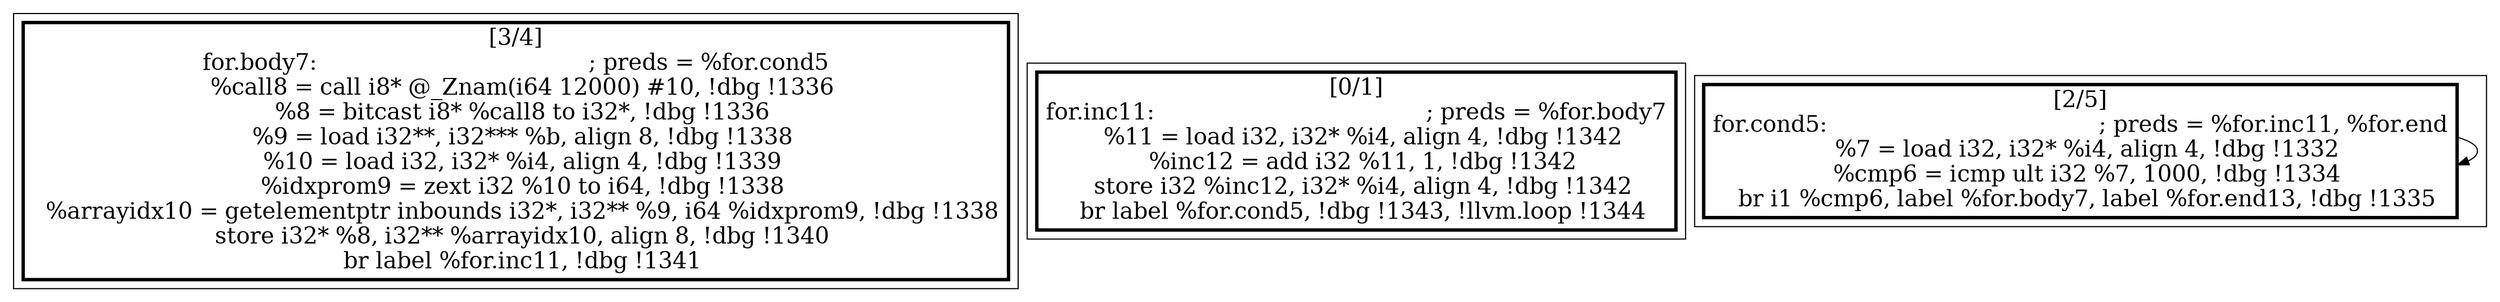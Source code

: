 
digraph G {





subgraph cluster2 {


node731 [penwidth=3.0,fontsize=20,shape=rectangle,label="[3/4]
for.body7:                                        ; preds = %for.cond5
  %call8 = call i8* @_Znam(i64 12000) #10, !dbg !1336
  %8 = bitcast i8* %call8 to i32*, !dbg !1336
  %9 = load i32**, i32*** %b, align 8, !dbg !1338
  %10 = load i32, i32* %i4, align 4, !dbg !1339
  %idxprom9 = zext i32 %10 to i64, !dbg !1338
  %arrayidx10 = getelementptr inbounds i32*, i32** %9, i64 %idxprom9, !dbg !1338
  store i32* %8, i32** %arrayidx10, align 8, !dbg !1340
  br label %for.inc11, !dbg !1341
" ]



}

subgraph cluster0 {


node729 [penwidth=3.0,fontsize=20,shape=rectangle,label="[0/1]
for.inc11:                                        ; preds = %for.body7
  %11 = load i32, i32* %i4, align 4, !dbg !1342
  %inc12 = add i32 %11, 1, !dbg !1342
  store i32 %inc12, i32* %i4, align 4, !dbg !1342
  br label %for.cond5, !dbg !1343, !llvm.loop !1344
" ]



}

subgraph cluster1 {


node730 [penwidth=3.0,fontsize=20,shape=rectangle,label="[2/5]
for.cond5:                                        ; preds = %for.inc11, %for.end
  %7 = load i32, i32* %i4, align 4, !dbg !1332
  %cmp6 = icmp ult i32 %7, 1000, !dbg !1334
  br i1 %cmp6, label %for.body7, label %for.end13, !dbg !1335
" ]

node730->node730 [ ]


}

}
